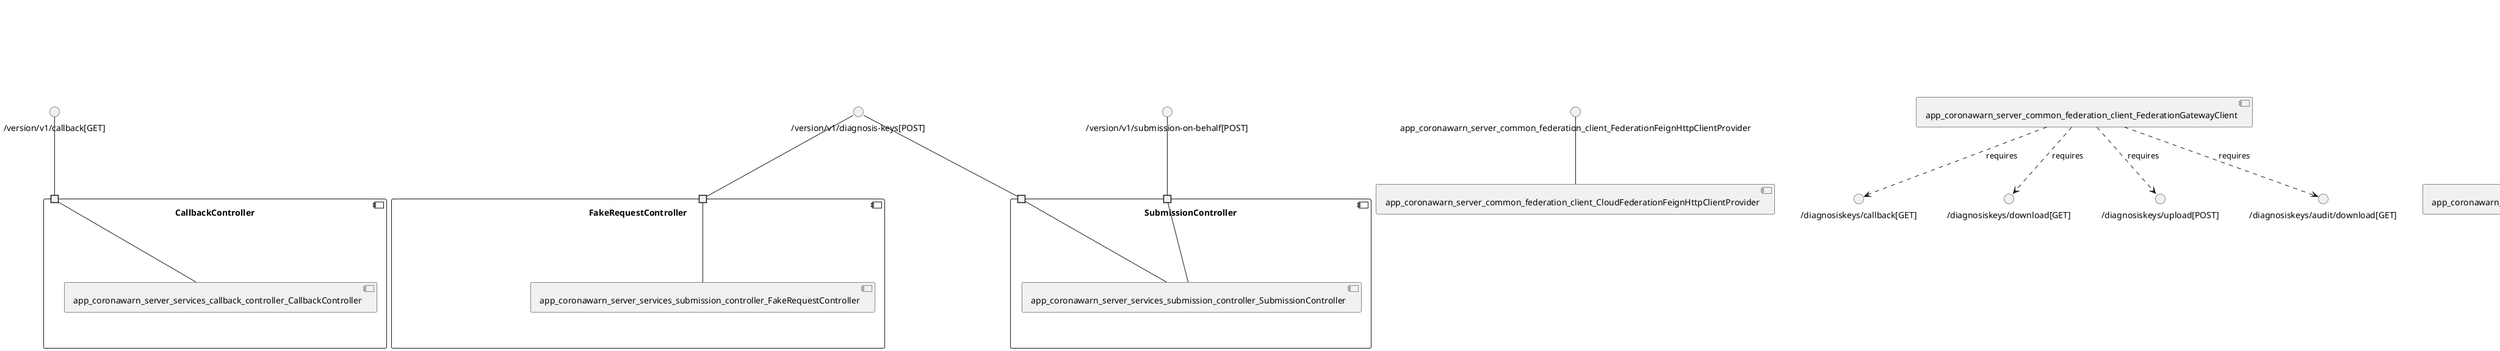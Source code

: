 @startuml
skinparam fixCircleLabelOverlapping true
component "CallbackController\n\n\n\n\n\n" {
[app_coronawarn_server_services_callback_controller_CallbackController]
portin " " as CallbackController.requires._version_v1_callback_GET_
"CallbackController.requires._version_v1_callback_GET_"--[app_coronawarn_server_services_callback_controller_CallbackController]
}
interface "/version/v1/callback[GET]" as interface._version_v1_callback_GET_
interface._version_v1_callback_GET_--"CallbackController.requires._version_v1_callback_GET_"
component "FakeRequestController\n\n\n\n\n\n" {
[app_coronawarn_server_services_submission_controller_FakeRequestController]
portin " " as FakeRequestController.requires._version_v1_diagnosis_keys_POST_
"FakeRequestController.requires._version_v1_diagnosis_keys_POST_"--[app_coronawarn_server_services_submission_controller_FakeRequestController]
}
interface "/version/v1/diagnosis-keys[POST]" as interface._version_v1_diagnosis_keys_POST_
interface._version_v1_diagnosis_keys_POST_--"FakeRequestController.requires._version_v1_diagnosis_keys_POST_"
component "SrsOtpVerifier\n\n\n\n\n\n" {
[app_coronawarn_server_services_submission_verification_SrsOtpVerifier]
}
component "SubmissionController\n\n\n\n\n\n" {
[app_coronawarn_server_services_submission_controller_SubmissionController]
portin " " as SubmissionController.requires._version_v1_submission_on_behalf_POST_
portin " " as SubmissionController.requires._version_v1_diagnosis_keys_POST_
"SubmissionController.requires._version_v1_submission_on_behalf_POST_"--[app_coronawarn_server_services_submission_controller_SubmissionController]
"SubmissionController.requires._version_v1_diagnosis_keys_POST_"--[app_coronawarn_server_services_submission_controller_SubmissionController]
}
interface "/version/v1/submission-on-behalf[POST]" as interface._version_v1_submission_on_behalf_POST_
interface._version_v1_submission_on_behalf_POST_--"SubmissionController.requires._version_v1_submission_on_behalf_POST_"
interface "/version/v1/diagnosis-keys[POST]" as interface._version_v1_diagnosis_keys_POST_
interface._version_v1_diagnosis_keys_POST_--"SubmissionController.requires._version_v1_diagnosis_keys_POST_"
component "TanVerifier\n\n\n\n\n\n" {
[app_coronawarn_server_services_submission_verification_TanVerifier]
}
interface "app_coronawarn_server_common_federation_client_FederationFeignHttpClientProvider" as interface.app_coronawarn_server_common_federation_client_FederationFeignHttpClientProvider
interface.app_coronawarn_server_common_federation_client_FederationFeignHttpClientProvider--[app_coronawarn_server_common_federation_client_CloudFederationFeignHttpClientProvider]
interface "/diagnosiskeys/audit/download[GET]" as interface._diagnosiskeys_audit_download_GET_
[app_coronawarn_server_common_federation_client_FederationGatewayClient]..>interface._diagnosiskeys_audit_download_GET_ : requires
interface "/diagnosiskeys/callback[GET]" as interface._diagnosiskeys_callback_GET_
[app_coronawarn_server_common_federation_client_FederationGatewayClient]..>interface._diagnosiskeys_callback_GET_ : requires
interface "/diagnosiskeys/download[GET]" as interface._diagnosiskeys_download_GET_
[app_coronawarn_server_common_federation_client_FederationGatewayClient]..>interface._diagnosiskeys_download_GET_ : requires
interface "/diagnosiskeys/upload[POST]" as interface._diagnosiskeys_upload_POST_
[app_coronawarn_server_common_federation_client_FederationGatewayClient]..>interface._diagnosiskeys_upload_POST_ : requires
interface "app_coronawarn_server_common_federation_client_hostname_HostnameVerifierProvider" as interface.app_coronawarn_server_common_federation_client_hostname_HostnameVerifierProvider
interface.app_coronawarn_server_common_federation_client_hostname_HostnameVerifierProvider--[app_coronawarn_server_common_federation_client_hostname_DefaultHostnameVerifierProvider]
interface "app_coronawarn_server_common_federation_client_hostname_HostnameVerifierProvider" as interface.app_coronawarn_server_common_federation_client_hostname_HostnameVerifierProvider
interface.app_coronawarn_server_common_federation_client_hostname_HostnameVerifierProvider--[app_coronawarn_server_common_federation_client_hostname_NoopHostnameVerifierProvider]
interface "PagingAndSortingRepository" as interface.PagingAndSortingRepository
interface.PagingAndSortingRepository--[app_coronawarn_server_common_persistence_repository_CheckInProtectedReportsRepository]
interface "PagingAndSortingRepository" as interface.PagingAndSortingRepository
interface.PagingAndSortingRepository--[app_coronawarn_server_common_persistence_repository_DccRevocationEtagRepository]
interface "PagingAndSortingRepository" as interface.PagingAndSortingRepository
interface.PagingAndSortingRepository--[app_coronawarn_server_common_persistence_repository_DccRevocationListRepository]
interface "PagingAndSortingRepository" as interface.PagingAndSortingRepository
interface.PagingAndSortingRepository--[app_coronawarn_server_common_persistence_repository_DiagnosisKeyRepository]
interface "PagingAndSortingRepository" as interface.PagingAndSortingRepository
interface.PagingAndSortingRepository--[app_coronawarn_server_common_persistence_repository_FederationBatchInfoRepository]
interface "PagingAndSortingRepository" as interface.PagingAndSortingRepository
interface.PagingAndSortingRepository--[app_coronawarn_server_common_persistence_repository_FederationUploadKeyRepository]
interface "CrudRepository" as interface.CrudRepository
interface.CrudRepository--[app_coronawarn_server_common_persistence_repository_LocalStatisticsDownloadRepository]
interface "CrudRepository" as interface.CrudRepository
interface.CrudRepository--[app_coronawarn_server_common_persistence_repository_StatisticsDownloadRepository]
interface "PagingAndSortingRepository" as interface.PagingAndSortingRepository
interface.PagingAndSortingRepository--[app_coronawarn_server_common_persistence_repository_TraceTimeIntervalWarningRepository]
interface "ApplicationRunner" as interface.ApplicationRunner
interface.ApplicationRunner--[app_coronawarn_server_services_callback_registration_RegistrationRunner]
interface "app_coronawarn_server_services_distribution_dcc_DccRevocationFeignHttpClientProvider" as interface.app_coronawarn_server_services_distribution_dcc_DccRevocationFeignHttpClientProvider
interface.app_coronawarn_server_services_distribution_dcc_DccRevocationFeignHttpClientProvider--[app_coronawarn_server_services_distribution_dcc_CloudDccRevocationFeignHttpClientProvider]
interface "/[GET]" as interface.__GET_
[app_coronawarn_server_services_distribution_dcc_DccRevocationFeignClient]..>interface.__GET_ : requires
interface "app_coronawarn_server_services_distribution_dcc_DccRevocationClient" as interface.app_coronawarn_server_services_distribution_dcc_DccRevocationClient
interface.app_coronawarn_server_services_distribution_dcc_DccRevocationClient--[app_coronawarn_server_services_distribution_dcc_ProdDccRevocationClient]
interface "app_coronawarn_server_services_distribution_dcc_DccRevocationClient" as interface.app_coronawarn_server_services_distribution_dcc_DccRevocationClient
interface.app_coronawarn_server_services_distribution_dcc_DccRevocationClient--[app_coronawarn_server_services_distribution_dcc_TestDccRevocationClient]
interface "app_coronawarn_server_services_distribution_dgc_client_DccFeignHttpClientProvider" as interface.app_coronawarn_server_services_distribution_dgc_client_DccFeignHttpClientProvider
interface.app_coronawarn_server_services_distribution_dgc_client_DccFeignHttpClientProvider--[app_coronawarn_server_services_distribution_dgc_client_CloudDccFeignHttpClientProvider]
interface "/bnrules[GET]" as interface._bnrules_GET_
[app_coronawarn_server_services_distribution_dgc_client_DigitalCovidCertificateFeignClient]..>interface._bnrules_GET_ : requires
interface "/cclrules[GET]" as interface._cclrules_GET_
[app_coronawarn_server_services_distribution_dgc_client_DigitalCovidCertificateFeignClient]..>interface._cclrules_GET_ : requires
interface "/countrylist[GET]" as interface._countrylist_GET_
[app_coronawarn_server_services_distribution_dgc_client_DigitalCovidCertificateFeignClient]..>interface._countrylist_GET_ : requires
interface "/rules[GET]" as interface._rules_GET_
[app_coronawarn_server_services_distribution_dgc_client_DigitalCovidCertificateFeignClient]..>interface._rules_GET_ : requires
interface "/valuesets[GET]" as interface._valuesets_GET_
[app_coronawarn_server_services_distribution_dgc_client_DigitalCovidCertificateFeignClient]..>interface._valuesets_GET_ : requires
interface "app_coronawarn_server_services_distribution_dgc_client_DigitalCovidCertificateClient" as interface.app_coronawarn_server_services_distribution_dgc_client_DigitalCovidCertificateClient
interface.app_coronawarn_server_services_distribution_dgc_client_DigitalCovidCertificateClient--[app_coronawarn_server_services_distribution_dgc_client_ProdDigitalCovidCertificateClient]
interface "app_coronawarn_server_services_distribution_dgc_client_DigitalCovidCertificateClient" as interface.app_coronawarn_server_services_distribution_dgc_client_DigitalCovidCertificateClient
interface.app_coronawarn_server_services_distribution_dgc_client_DigitalCovidCertificateClient--[app_coronawarn_server_services_distribution_dgc_client_TestDigitalCovidCertificateClient]
interface "app_coronawarn_server_services_distribution_dgc_dsc_DscFeignHttpClientProvider" as interface.app_coronawarn_server_services_distribution_dgc_dsc_DscFeignHttpClientProvider
interface.app_coronawarn_server_services_distribution_dgc_dsc_DscFeignHttpClientProvider--[app_coronawarn_server_services_distribution_dgc_dsc_CloudDscFeignHttpClientProvider]
interface "/trustList/DSC[GET]" as interface._trustList_DSC_GET_
[app_coronawarn_server_services_distribution_dgc_dsc_DigitalSigningCertificatesFeignClient]..>interface._trustList_DSC_GET_ : requires
interface "app_coronawarn_server_services_distribution_dgc_dsc_DigitalSigningCertificatesClient" as interface.app_coronawarn_server_services_distribution_dgc_dsc_DigitalSigningCertificatesClient
interface.app_coronawarn_server_services_distribution_dgc_dsc_DigitalSigningCertificatesClient--[app_coronawarn_server_services_distribution_dgc_dsc_ProdDigitalSigningCertificatesClient]
interface "app_coronawarn_server_services_distribution_dgc_dsc_DigitalSigningCertificatesClient" as interface.app_coronawarn_server_services_distribution_dgc_dsc_DigitalSigningCertificatesClient
interface.app_coronawarn_server_services_distribution_dgc_dsc_DigitalSigningCertificatesClient--[app_coronawarn_server_services_distribution_dgc_dsc_TestDigitalSigningCertificateClient]
interface "ApplicationRunner" as interface.ApplicationRunner
interface.ApplicationRunner--[app_coronawarn_server_services_distribution_runner_Assembly]
interface "ApplicationRunner" as interface.ApplicationRunner
interface.ApplicationRunner--[app_coronawarn_server_services_distribution_runner_RetentionPolicy]
interface "ApplicationRunner" as interface.ApplicationRunner
interface.ApplicationRunner--[app_coronawarn_server_services_distribution_runner_RevAssembly]
interface "ApplicationRunner" as interface.ApplicationRunner
interface.ApplicationRunner--[app_coronawarn_server_services_distribution_runner_RevRetentionPolicy]
interface "ApplicationRunner" as interface.ApplicationRunner
interface.ApplicationRunner--[app_coronawarn_server_services_distribution_runner_S3Distribution]
interface "app_coronawarn_server_services_distribution_statistics_file_StatisticJsonFileLoader" as interface.app_coronawarn_server_services_distribution_statistics_file_StatisticJsonFileLoader
interface.app_coronawarn_server_services_distribution_statistics_file_StatisticJsonFileLoader--[app_coronawarn_server_services_distribution_statistics_file_MockStatisticJsonFileLoader]
interface "app_coronawarn_server_services_distribution_statistics_file_StatisticJsonFileLoader" as interface.app_coronawarn_server_services_distribution_statistics_file_StatisticJsonFileLoader
interface.app_coronawarn_server_services_distribution_statistics_file_StatisticJsonFileLoader--[app_coronawarn_server_services_distribution_statistics_file_RemoteStatisticJsonFileLoader]
interface "ApplicationRunner" as interface.ApplicationRunner
interface.ApplicationRunner--[app_coronawarn_server_services_download_runner_RetentionPolicy]
interface "app_coronawarn_server_services_federation_upload_client_FederationUploadClient" as interface.app_coronawarn_server_services_federation_upload_client_FederationUploadClient
interface.app_coronawarn_server_services_federation_upload_client_FederationUploadClient--[app_coronawarn_server_services_federation_upload_client_ProdFederationUploadClient]
interface "app_coronawarn_server_services_federation_upload_client_FederationUploadClient" as interface.app_coronawarn_server_services_federation_upload_client_FederationUploadClient
interface.app_coronawarn_server_services_federation_upload_client_FederationUploadClient--[app_coronawarn_server_services_federation_upload_client_TestFederationUploadClient]
interface "app_coronawarn_server_services_federation_upload_keys_DiagnosisKeyLoader" as interface.app_coronawarn_server_services_federation_upload_keys_DiagnosisKeyLoader
interface.app_coronawarn_server_services_federation_upload_keys_DiagnosisKeyLoader--[app_coronawarn_server_services_federation_upload_keys_DiagnosisKeyPersistenceLoader]
interface "ApplicationRunner" as interface.ApplicationRunner
interface.ApplicationRunner--[app_coronawarn_server_services_federation_upload_runner_Upload]
interface "HealthIndicator" as interface.HealthIndicator
interface.HealthIndicator--[app_coronawarn_server_services_submission_monitoring_SrsVerifyServiceHealthIndicator]
interface "HealthIndicator" as interface.HealthIndicator
interface.HealthIndicator--[app_coronawarn_server_services_submission_monitoring_VerificationServiceHealthIndicator]
interface "/version/v1/srs[POST]" as interface._version_v1_srs_POST_
[app_coronawarn_server_services_submission_verification_SrsVerifyClient]..>interface._version_v1_srs_POST_ : requires
interface "/version/v1/tan/verify[POST]" as interface._version_v1_tan_verify_POST_
[app_coronawarn_server_services_submission_verification_VerificationServerClient]..>interface._version_v1_tan_verify_POST_ : requires

@enduml
